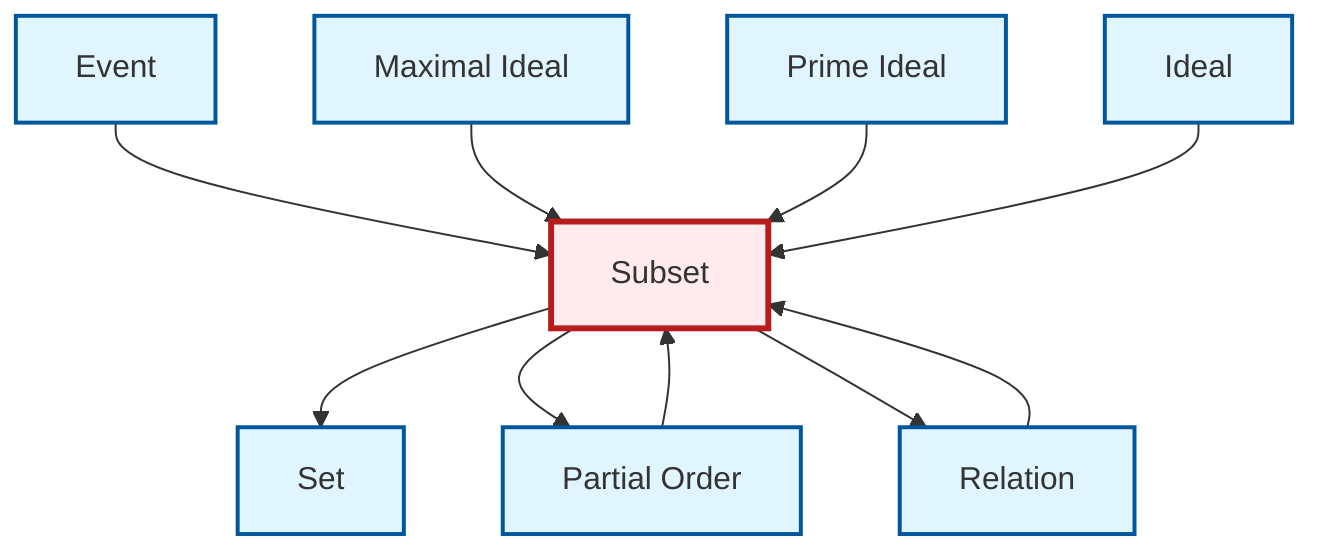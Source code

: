 graph TD
    classDef definition fill:#e1f5fe,stroke:#01579b,stroke-width:2px
    classDef theorem fill:#f3e5f5,stroke:#4a148c,stroke-width:2px
    classDef axiom fill:#fff3e0,stroke:#e65100,stroke-width:2px
    classDef example fill:#e8f5e9,stroke:#1b5e20,stroke-width:2px
    classDef current fill:#ffebee,stroke:#b71c1c,stroke-width:3px
    def-set["Set"]:::definition
    def-maximal-ideal["Maximal Ideal"]:::definition
    def-ideal["Ideal"]:::definition
    def-partial-order["Partial Order"]:::definition
    def-prime-ideal["Prime Ideal"]:::definition
    def-subset["Subset"]:::definition
    def-event["Event"]:::definition
    def-relation["Relation"]:::definition
    def-event --> def-subset
    def-subset --> def-set
    def-maximal-ideal --> def-subset
    def-subset --> def-partial-order
    def-prime-ideal --> def-subset
    def-ideal --> def-subset
    def-relation --> def-subset
    def-partial-order --> def-subset
    def-subset --> def-relation
    class def-subset current